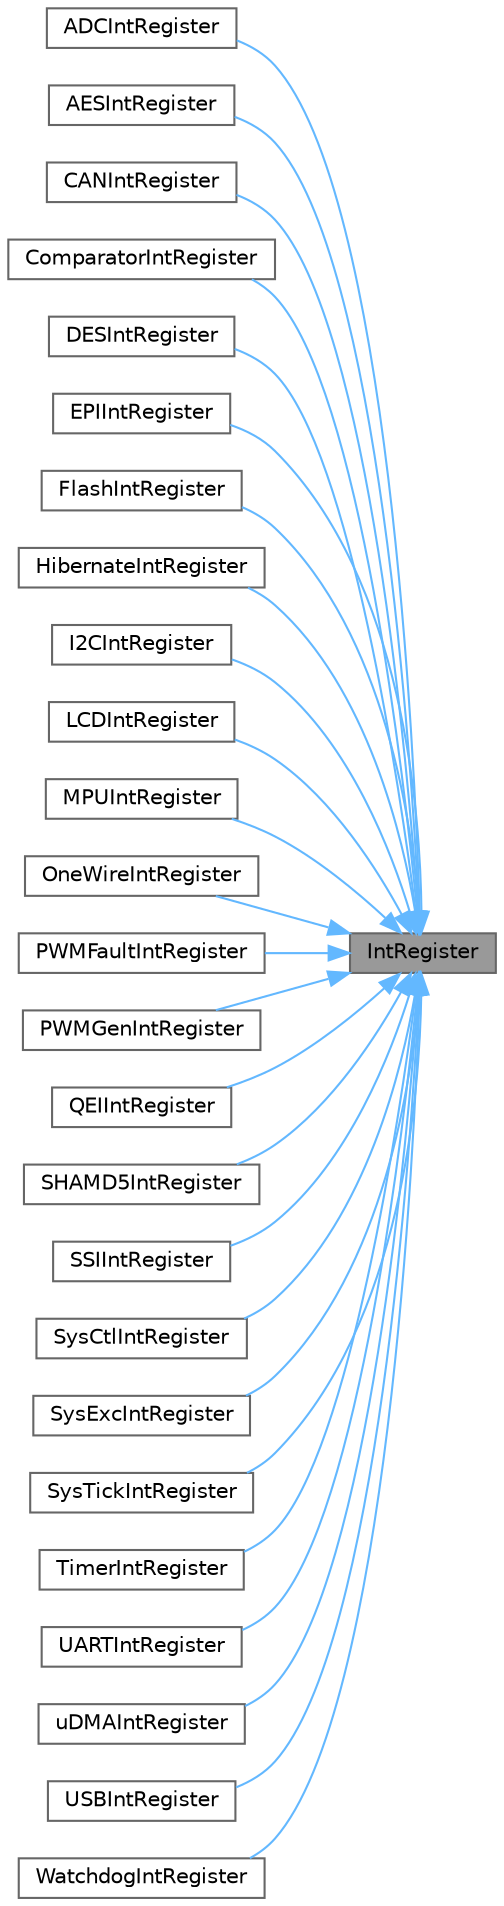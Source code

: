 digraph "IntRegister"
{
 // LATEX_PDF_SIZE
  bgcolor="transparent";
  edge [fontname=Helvetica,fontsize=10,labelfontname=Helvetica,labelfontsize=10];
  node [fontname=Helvetica,fontsize=10,shape=box,height=0.2,width=0.4];
  rankdir="RL";
  Node1 [id="Node000001",label="IntRegister",height=0.2,width=0.4,color="gray40", fillcolor="grey60", style="filled", fontcolor="black",tooltip=" "];
  Node1 -> Node2 [id="edge1_Node000001_Node000002",dir="back",color="steelblue1",style="solid",tooltip=" "];
  Node2 [id="Node000002",label="ADCIntRegister",height=0.2,width=0.4,color="grey40", fillcolor="white", style="filled",URL="$group__adc__api.html#gaf1483d72bc3c85d239b21eaa07d41e93",tooltip=" "];
  Node1 -> Node3 [id="edge2_Node000001_Node000003",dir="back",color="steelblue1",style="solid",tooltip=" "];
  Node3 [id="Node000003",label="AESIntRegister",height=0.2,width=0.4,color="grey40", fillcolor="white", style="filled",URL="$group__aes__api.html#ga99b80df7ba8623ba6203ff8d034dedbf",tooltip=" "];
  Node1 -> Node4 [id="edge3_Node000001_Node000004",dir="back",color="steelblue1",style="solid",tooltip=" "];
  Node4 [id="Node000004",label="CANIntRegister",height=0.2,width=0.4,color="grey40", fillcolor="white", style="filled",URL="$group__can__api.html#ga922cb343caeba31e3fff78a0e4d19d9b",tooltip=" "];
  Node1 -> Node5 [id="edge4_Node000001_Node000005",dir="back",color="steelblue1",style="solid",tooltip=" "];
  Node5 [id="Node000005",label="ComparatorIntRegister",height=0.2,width=0.4,color="grey40", fillcolor="white", style="filled",URL="$group__comp__api.html#gafcdc39f74f8e19ad43a7538610658052",tooltip=" "];
  Node1 -> Node6 [id="edge5_Node000001_Node000006",dir="back",color="steelblue1",style="solid",tooltip=" "];
  Node6 [id="Node000006",label="DESIntRegister",height=0.2,width=0.4,color="grey40", fillcolor="white", style="filled",URL="$group__des__api.html#ga6e60ca0b3f52903602f68d0cb6f11a9d",tooltip=" "];
  Node1 -> Node7 [id="edge6_Node000001_Node000007",dir="back",color="steelblue1",style="solid",tooltip=" "];
  Node7 [id="Node000007",label="EPIIntRegister",height=0.2,width=0.4,color="grey40", fillcolor="white", style="filled",URL="$group__epi__api.html#ga4b2d512849c4f92fc15196d62ff30bd2",tooltip=" "];
  Node1 -> Node8 [id="edge7_Node000001_Node000008",dir="back",color="steelblue1",style="solid",tooltip=" "];
  Node8 [id="Node000008",label="FlashIntRegister",height=0.2,width=0.4,color="grey40", fillcolor="white", style="filled",URL="$group__flash__api.html#gadc9618455a71ab80e02dd0139a30767b",tooltip=" "];
  Node1 -> Node9 [id="edge8_Node000001_Node000009",dir="back",color="steelblue1",style="solid",tooltip=" "];
  Node9 [id="Node000009",label="HibernateIntRegister",height=0.2,width=0.4,color="grey40", fillcolor="white", style="filled",URL="$group__hibernate__api.html#gaa9e238a3aca3b9977c285eecb8c40288",tooltip=" "];
  Node1 -> Node10 [id="edge9_Node000001_Node000010",dir="back",color="steelblue1",style="solid",tooltip=" "];
  Node10 [id="Node000010",label="I2CIntRegister",height=0.2,width=0.4,color="grey40", fillcolor="white", style="filled",URL="$group__i2c__api.html#ga0d2b0e0e18ba83c8307f8e1eeef05c0a",tooltip=" "];
  Node1 -> Node11 [id="edge10_Node000001_Node000011",dir="back",color="steelblue1",style="solid",tooltip=" "];
  Node11 [id="Node000011",label="LCDIntRegister",height=0.2,width=0.4,color="grey40", fillcolor="white", style="filled",URL="$group__lcd__api.html#gae412fc5b3e3629aa802702a03f4832ab",tooltip=" "];
  Node1 -> Node12 [id="edge11_Node000001_Node000012",dir="back",color="steelblue1",style="solid",tooltip=" "];
  Node12 [id="Node000012",label="MPUIntRegister",height=0.2,width=0.4,color="grey40", fillcolor="white", style="filled",URL="$group__mpu__api.html#ga5f391e2bed9919c3e98ee744d76a5a03",tooltip=" "];
  Node1 -> Node13 [id="edge12_Node000001_Node000013",dir="back",color="steelblue1",style="solid",tooltip=" "];
  Node13 [id="Node000013",label="OneWireIntRegister",height=0.2,width=0.4,color="grey40", fillcolor="white", style="filled",URL="$group__onewire__api.html#gad6704c62dba07a65d6bc5eb5a39a4174",tooltip=" "];
  Node1 -> Node14 [id="edge13_Node000001_Node000014",dir="back",color="steelblue1",style="solid",tooltip=" "];
  Node14 [id="Node000014",label="PWMFaultIntRegister",height=0.2,width=0.4,color="grey40", fillcolor="white", style="filled",URL="$group__pwm__api.html#gada200e22c312dd4015e26717821ffb39",tooltip=" "];
  Node1 -> Node15 [id="edge14_Node000001_Node000015",dir="back",color="steelblue1",style="solid",tooltip=" "];
  Node15 [id="Node000015",label="PWMGenIntRegister",height=0.2,width=0.4,color="grey40", fillcolor="white", style="filled",URL="$group__pwm__api.html#ga1bd27374e6dce2e1a2689166b79be9f6",tooltip=" "];
  Node1 -> Node16 [id="edge15_Node000001_Node000016",dir="back",color="steelblue1",style="solid",tooltip=" "];
  Node16 [id="Node000016",label="QEIIntRegister",height=0.2,width=0.4,color="grey40", fillcolor="white", style="filled",URL="$group__qei__api.html#gae3856bbcfbd6abe8e3b0ca7ff1462605",tooltip=" "];
  Node1 -> Node17 [id="edge16_Node000001_Node000017",dir="back",color="steelblue1",style="solid",tooltip=" "];
  Node17 [id="Node000017",label="SHAMD5IntRegister",height=0.2,width=0.4,color="grey40", fillcolor="white", style="filled",URL="$group__shamd5__api.html#ga8ee0bdcd3aa789319379904cad13696e",tooltip=" "];
  Node1 -> Node18 [id="edge17_Node000001_Node000018",dir="back",color="steelblue1",style="solid",tooltip=" "];
  Node18 [id="Node000018",label="SSIIntRegister",height=0.2,width=0.4,color="grey40", fillcolor="white", style="filled",URL="$group__ssi__api.html#gacdf1425d778fc513d2951759bd3d472b",tooltip=" "];
  Node1 -> Node19 [id="edge18_Node000001_Node000019",dir="back",color="steelblue1",style="solid",tooltip=" "];
  Node19 [id="Node000019",label="SysCtlIntRegister",height=0.2,width=0.4,color="grey40", fillcolor="white", style="filled",URL="$group__sysctl__api.html#gaad3caf3c0e7eddea266b7dc2fcb121c4",tooltip=" "];
  Node1 -> Node20 [id="edge19_Node000001_Node000020",dir="back",color="steelblue1",style="solid",tooltip=" "];
  Node20 [id="Node000020",label="SysExcIntRegister",height=0.2,width=0.4,color="grey40", fillcolor="white", style="filled",URL="$group__sysexc__api.html#ga8414d9d87050c988e37172dd37fcd512",tooltip=" "];
  Node1 -> Node21 [id="edge20_Node000001_Node000021",dir="back",color="steelblue1",style="solid",tooltip=" "];
  Node21 [id="Node000021",label="SysTickIntRegister",height=0.2,width=0.4,color="grey40", fillcolor="white", style="filled",URL="$group__systick__api.html#ga4921bef366ee31ca37ef271abecedcb5",tooltip=" "];
  Node1 -> Node22 [id="edge21_Node000001_Node000022",dir="back",color="steelblue1",style="solid",tooltip=" "];
  Node22 [id="Node000022",label="TimerIntRegister",height=0.2,width=0.4,color="grey40", fillcolor="white", style="filled",URL="$group__timer__api.html#ga7802775703f5b161bd39e8ef3858ce8d",tooltip=" "];
  Node1 -> Node23 [id="edge22_Node000001_Node000023",dir="back",color="steelblue1",style="solid",tooltip=" "];
  Node23 [id="Node000023",label="UARTIntRegister",height=0.2,width=0.4,color="grey40", fillcolor="white", style="filled",URL="$group__uart__api.html#ga29c627a9df14328949ba6db3e96af135",tooltip=" "];
  Node1 -> Node24 [id="edge23_Node000001_Node000024",dir="back",color="steelblue1",style="solid",tooltip=" "];
  Node24 [id="Node000024",label="uDMAIntRegister",height=0.2,width=0.4,color="grey40", fillcolor="white", style="filled",URL="$group__udma__api.html#ga38e714509554e38d29563bf7832f7098",tooltip=" "];
  Node1 -> Node25 [id="edge24_Node000001_Node000025",dir="back",color="steelblue1",style="solid",tooltip=" "];
  Node25 [id="Node000025",label="USBIntRegister",height=0.2,width=0.4,color="grey40", fillcolor="white", style="filled",URL="$group__usb__api.html#gaa8a3b5d7dd0c767873b1d42a5b40aa67",tooltip=" "];
  Node1 -> Node26 [id="edge25_Node000001_Node000026",dir="back",color="steelblue1",style="solid",tooltip=" "];
  Node26 [id="Node000026",label="WatchdogIntRegister",height=0.2,width=0.4,color="grey40", fillcolor="white", style="filled",URL="$group__watchdog__api.html#gad743a6df21f37bbea0e338cc8875f374",tooltip=" "];
}
